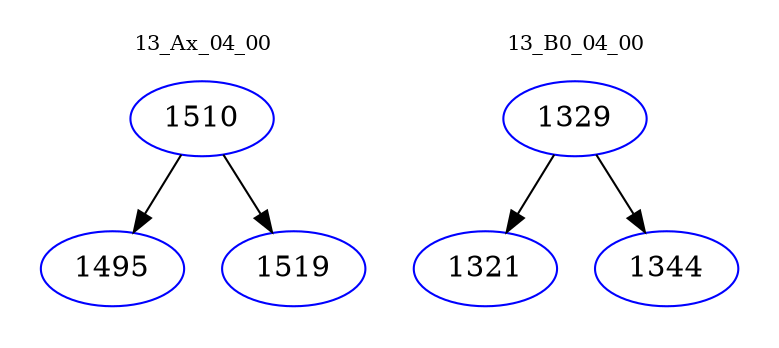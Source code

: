 digraph{
subgraph cluster_0 {
color = white
label = "13_Ax_04_00";
fontsize=10;
T0_1510 [label="1510", color="blue"]
T0_1510 -> T0_1495 [color="black"]
T0_1495 [label="1495", color="blue"]
T0_1510 -> T0_1519 [color="black"]
T0_1519 [label="1519", color="blue"]
}
subgraph cluster_1 {
color = white
label = "13_B0_04_00";
fontsize=10;
T1_1329 [label="1329", color="blue"]
T1_1329 -> T1_1321 [color="black"]
T1_1321 [label="1321", color="blue"]
T1_1329 -> T1_1344 [color="black"]
T1_1344 [label="1344", color="blue"]
}
}
